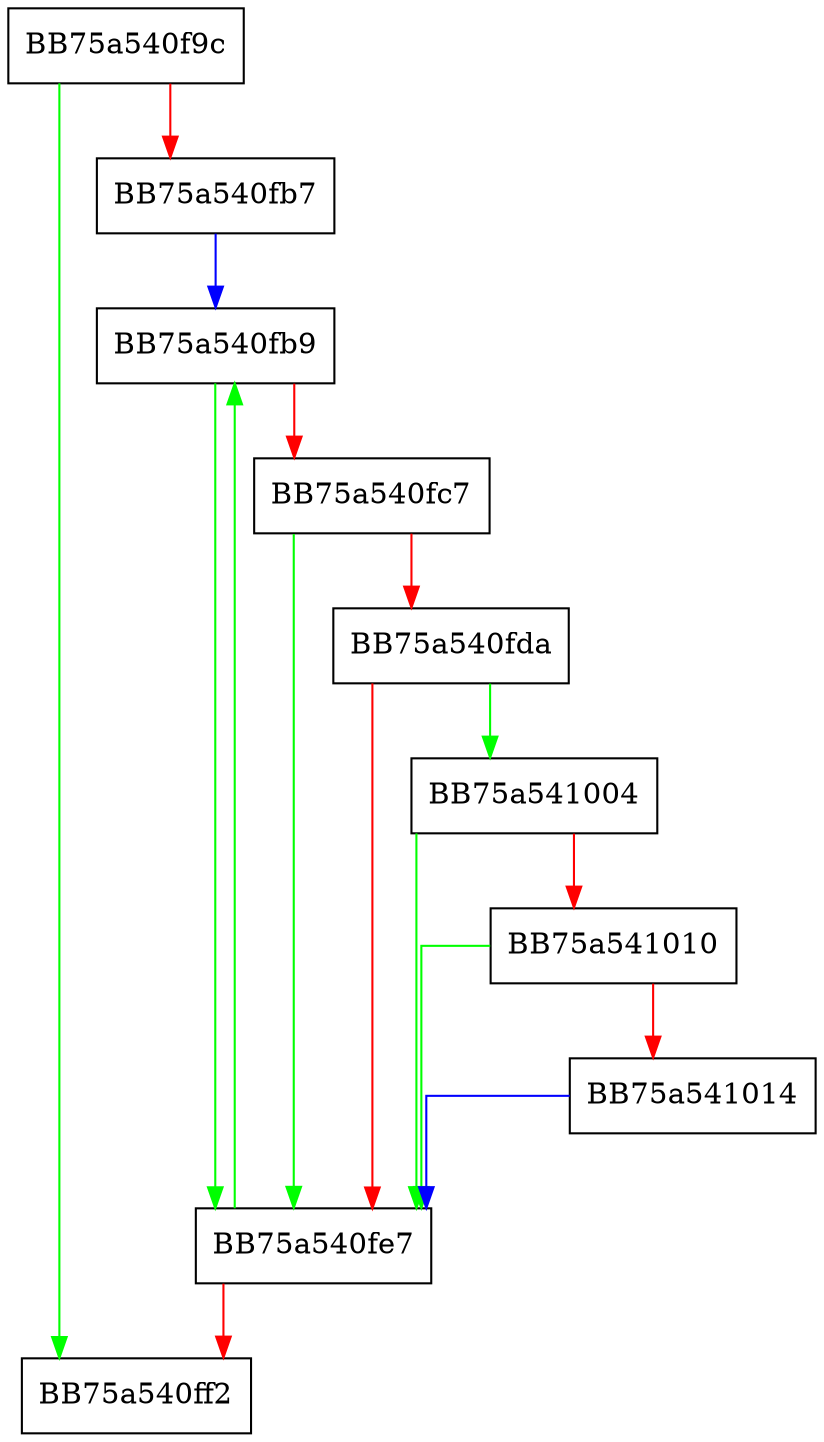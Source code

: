 digraph doWalCallbacks {
  node [shape="box"];
  graph [splines=ortho];
  BB75a540f9c -> BB75a540ff2 [color="green"];
  BB75a540f9c -> BB75a540fb7 [color="red"];
  BB75a540fb7 -> BB75a540fb9 [color="blue"];
  BB75a540fb9 -> BB75a540fe7 [color="green"];
  BB75a540fb9 -> BB75a540fc7 [color="red"];
  BB75a540fc7 -> BB75a540fe7 [color="green"];
  BB75a540fc7 -> BB75a540fda [color="red"];
  BB75a540fda -> BB75a541004 [color="green"];
  BB75a540fda -> BB75a540fe7 [color="red"];
  BB75a540fe7 -> BB75a540fb9 [color="green"];
  BB75a540fe7 -> BB75a540ff2 [color="red"];
  BB75a541004 -> BB75a540fe7 [color="green"];
  BB75a541004 -> BB75a541010 [color="red"];
  BB75a541010 -> BB75a540fe7 [color="green"];
  BB75a541010 -> BB75a541014 [color="red"];
  BB75a541014 -> BB75a540fe7 [color="blue"];
}
